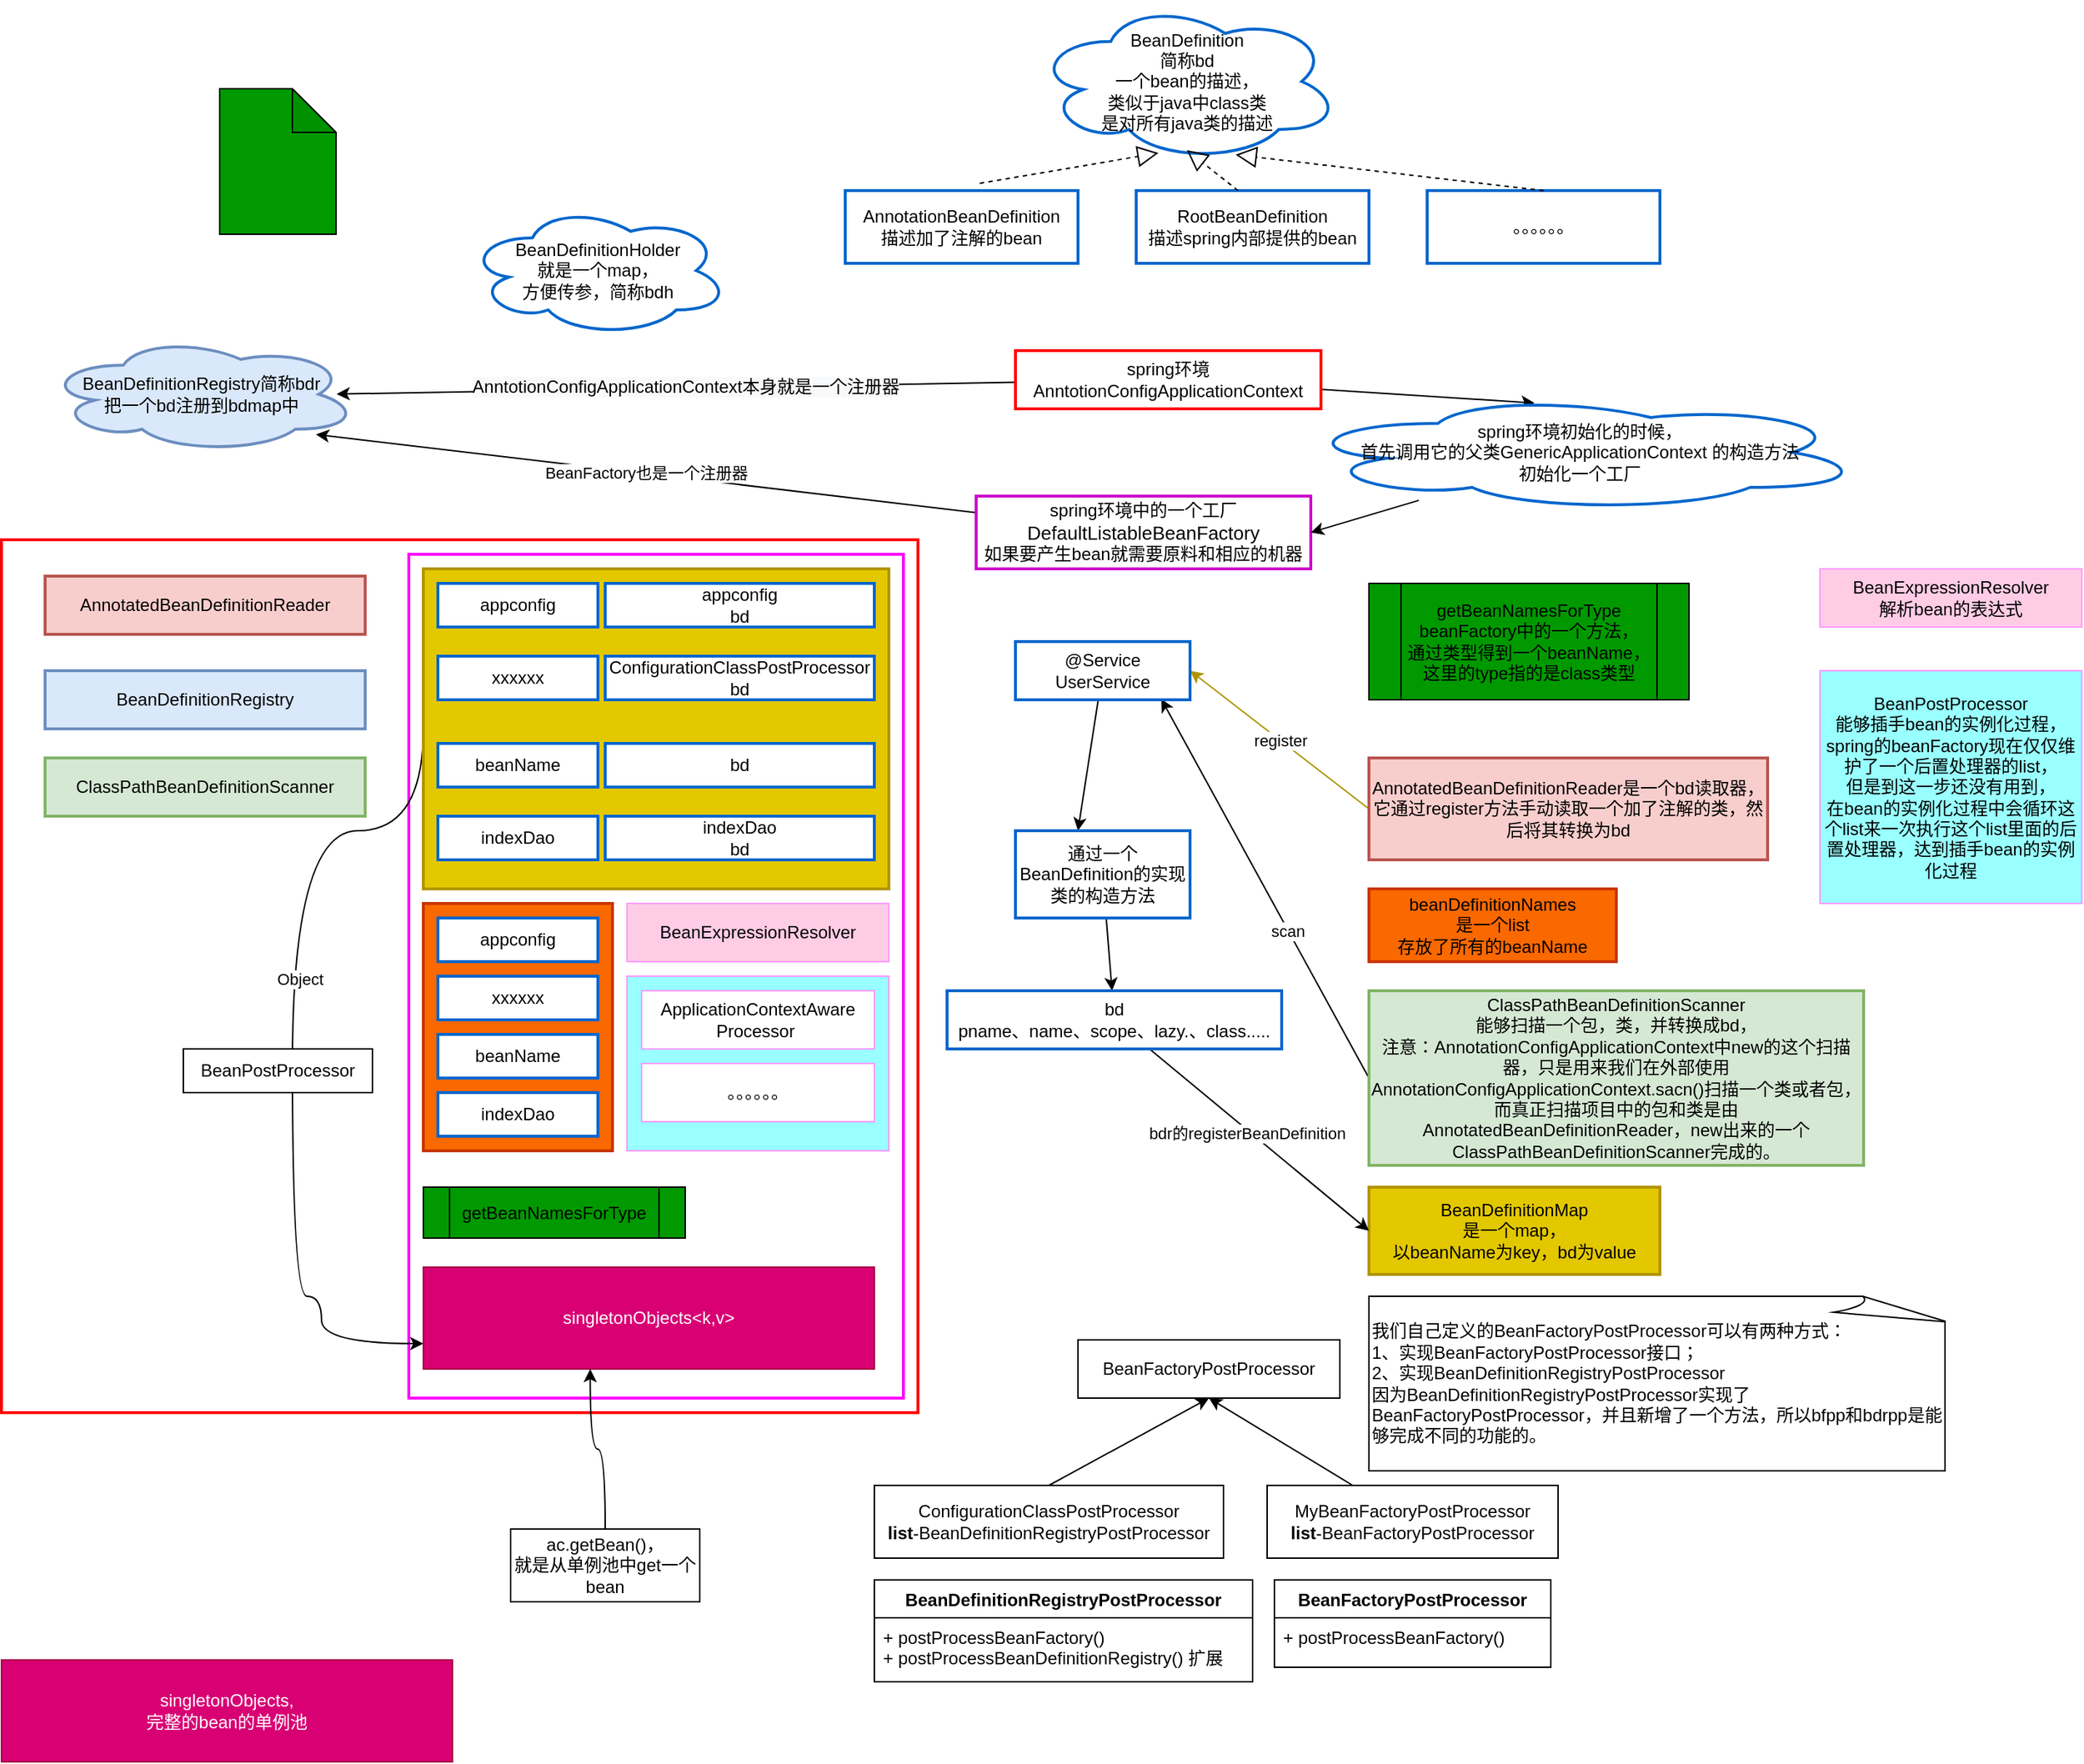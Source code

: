 <mxfile version="14.0.1" type="github">
  <diagram id="CidMBvIP4f-NS0v2727S" name="Page-1">
    <mxGraphModel dx="1324" dy="1821" grid="1" gridSize="10" guides="1" tooltips="1" connect="1" arrows="1" fold="1" page="1" pageScale="1" pageWidth="827" pageHeight="1169" math="0" shadow="0">
      <root>
        <mxCell id="0" />
        <mxCell id="1" parent="0" />
        <mxCell id="_ueLWcWFyqZesx51SNEB-1" value="" style="rounded=0;whiteSpace=wrap;html=1;strokeWidth=2;strokeColor=#FF0000;fontStyle=1" parent="1" vertex="1">
          <mxGeometry x="10" y="110" width="630" height="600" as="geometry" />
        </mxCell>
        <mxCell id="_ueLWcWFyqZesx51SNEB-64" style="edgeStyle=none;rounded=0;orthogonalLoop=1;jettySize=auto;html=1;entryX=0.42;entryY=0.075;entryDx=0;entryDy=0;entryPerimeter=0;strokeColor=#000000;" parent="1" source="_ueLWcWFyqZesx51SNEB-9" target="_ueLWcWFyqZesx51SNEB-16" edge="1">
          <mxGeometry relative="1" as="geometry" />
        </mxCell>
        <mxCell id="QpV1V6VSBO6eqogt99Tp-8" style="edgeStyle=none;rounded=0;orthogonalLoop=1;jettySize=auto;html=1;entryX=0.932;entryY=0.498;entryDx=0;entryDy=0;entryPerimeter=0;strokeWidth=1;" parent="1" source="_ueLWcWFyqZesx51SNEB-9" target="_ueLWcWFyqZesx51SNEB-21" edge="1">
          <mxGeometry relative="1" as="geometry" />
        </mxCell>
        <mxCell id="QpV1V6VSBO6eqogt99Tp-9" value="&lt;span style=&quot;font-size: 12px ; background-color: rgb(248 , 249 , 250)&quot;&gt;AnntotionConfigApplicationContext本身就是一个注册器&lt;/span&gt;" style="edgeLabel;html=1;align=center;verticalAlign=middle;resizable=0;points=[];" parent="QpV1V6VSBO6eqogt99Tp-8" vertex="1" connectable="0">
          <mxGeometry x="0.226" y="-2" relative="1" as="geometry">
            <mxPoint x="58.9" as="offset" />
          </mxGeometry>
        </mxCell>
        <mxCell id="_ueLWcWFyqZesx51SNEB-9" value="spring环境&lt;br&gt;AnntotionConfigApplicationContext" style="rounded=0;whiteSpace=wrap;html=1;strokeColor=#FF0000;strokeWidth=2;" parent="1" vertex="1">
          <mxGeometry x="707" y="-20" width="210" height="40" as="geometry" />
        </mxCell>
        <mxCell id="_ueLWcWFyqZesx51SNEB-10" value="" style="rounded=0;whiteSpace=wrap;html=1;strokeWidth=2;fillColor=none;strokeColor=#FF00FF;" parent="1" vertex="1">
          <mxGeometry x="290" y="120" width="340" height="580" as="geometry" />
        </mxCell>
        <mxCell id="QpV1V6VSBO6eqogt99Tp-7" value="BeanFactory也是一个注册器" style="rounded=0;orthogonalLoop=1;jettySize=auto;html=1;entryX=0.866;entryY=0.845;entryDx=0;entryDy=0;entryPerimeter=0;strokeWidth=1;" parent="1" source="_ueLWcWFyqZesx51SNEB-11" target="_ueLWcWFyqZesx51SNEB-21" edge="1">
          <mxGeometry relative="1" as="geometry" />
        </mxCell>
        <mxCell id="_ueLWcWFyqZesx51SNEB-11" value="spring环境中的一个工厂&lt;span style=&quot;font-size: 13px&quot;&gt;DefaultListableBeanFactory&lt;br&gt;&lt;/span&gt;如果要产生bean就需要原料和相应的机器" style="rounded=0;whiteSpace=wrap;html=1;strokeWidth=2;strokeColor=#CC00CC;" parent="1" vertex="1">
          <mxGeometry x="680" y="80" width="230" height="50" as="geometry" />
        </mxCell>
        <mxCell id="QtkPJycpUKXicVEQzF9f-3" style="orthogonalLoop=1;jettySize=auto;html=1;exitX=0;exitY=0.5;exitDx=0;exitDy=0;entryX=0;entryY=0.75;entryDx=0;entryDy=0;edgeStyle=orthogonalEdgeStyle;curved=1;strokeWidth=1;" edge="1" parent="1" source="_ueLWcWFyqZesx51SNEB-13" target="QtkPJycpUKXicVEQzF9f-1">
          <mxGeometry relative="1" as="geometry">
            <Array as="points">
              <mxPoint x="300" y="310" />
              <mxPoint x="210" y="310" />
              <mxPoint x="210" y="630" />
              <mxPoint x="230" y="630" />
              <mxPoint x="230" y="663" />
            </Array>
          </mxGeometry>
        </mxCell>
        <mxCell id="QtkPJycpUKXicVEQzF9f-4" value="Object" style="edgeLabel;html=1;align=center;verticalAlign=middle;resizable=0;points=[];" vertex="1" connectable="0" parent="QtkPJycpUKXicVEQzF9f-3">
          <mxGeometry x="-0.13" y="5" relative="1" as="geometry">
            <mxPoint as="offset" />
          </mxGeometry>
        </mxCell>
        <mxCell id="_ueLWcWFyqZesx51SNEB-13" value="" style="rounded=0;whiteSpace=wrap;html=1;strokeColor=#B09500;strokeWidth=2;fillColor=#e3c800;fontColor=#ffffff;" parent="1" vertex="1">
          <mxGeometry x="300" y="130" width="320" height="220" as="geometry" />
        </mxCell>
        <mxCell id="_ueLWcWFyqZesx51SNEB-14" value="appconfig" style="rounded=0;whiteSpace=wrap;html=1;strokeColor=#0066CC;strokeWidth=2;" parent="1" vertex="1">
          <mxGeometry x="310" y="140" width="110" height="30" as="geometry" />
        </mxCell>
        <mxCell id="_ueLWcWFyqZesx51SNEB-65" style="edgeStyle=none;rounded=0;orthogonalLoop=1;jettySize=auto;html=1;entryX=1;entryY=0.5;entryDx=0;entryDy=0;strokeColor=#000000;" parent="1" source="_ueLWcWFyqZesx51SNEB-16" target="_ueLWcWFyqZesx51SNEB-11" edge="1">
          <mxGeometry relative="1" as="geometry" />
        </mxCell>
        <mxCell id="_ueLWcWFyqZesx51SNEB-16" value="spring环境初始化的时候，&lt;br&gt;首先调用它的父类GenericApplicationContext 的构造方法&lt;br&gt;初始化一个工厂" style="ellipse;shape=cloud;whiteSpace=wrap;html=1;strokeColor=#0066CC;strokeWidth=2;" parent="1" vertex="1">
          <mxGeometry x="900" y="10" width="390" height="80" as="geometry" />
        </mxCell>
        <mxCell id="_ueLWcWFyqZesx51SNEB-17" value="AnnotatedBeanDefinitionReader" style="rounded=0;whiteSpace=wrap;html=1;strokeColor=#b85450;strokeWidth=2;fillColor=#f8cecc;" parent="1" vertex="1">
          <mxGeometry x="40" y="135" width="220" height="40" as="geometry" />
        </mxCell>
        <mxCell id="_ueLWcWFyqZesx51SNEB-54" value="register" style="orthogonalLoop=1;jettySize=auto;html=1;exitX=0;exitY=0.5;exitDx=0;exitDy=0;rounded=0;entryX=1;entryY=0.5;entryDx=0;entryDy=0;fillColor=#e3c800;strokeColor=#B09500;" parent="1" source="_ueLWcWFyqZesx51SNEB-19" target="_ueLWcWFyqZesx51SNEB-51" edge="1">
          <mxGeometry relative="1" as="geometry" />
        </mxCell>
        <mxCell id="_ueLWcWFyqZesx51SNEB-19" value="AnnotatedBeanDefinitionReader是一个bd读取器，它通过register方法手动读取一个加了注解的类，然后将其转换为bd" style="rounded=0;whiteSpace=wrap;html=1;strokeColor=#b85450;strokeWidth=2;fillColor=#f8cecc;" parent="1" vertex="1">
          <mxGeometry x="950" y="260" width="274" height="70" as="geometry" />
        </mxCell>
        <mxCell id="_ueLWcWFyqZesx51SNEB-20" value="BeanDefinitionRegistry" style="rounded=0;whiteSpace=wrap;html=1;strokeColor=#6c8ebf;strokeWidth=2;fillColor=#dae8fc;" parent="1" vertex="1">
          <mxGeometry x="40" y="200" width="220" height="40" as="geometry" />
        </mxCell>
        <mxCell id="_ueLWcWFyqZesx51SNEB-21" value="BeanDefinitionRegistry简称bdr&lt;br&gt;把一个bd注册到bdmap中" style="ellipse;shape=cloud;whiteSpace=wrap;html=1;strokeColor=#6c8ebf;strokeWidth=2;fillColor=#dae8fc;" parent="1" vertex="1">
          <mxGeometry x="40" y="-30" width="215" height="80" as="geometry" />
        </mxCell>
        <mxCell id="_ueLWcWFyqZesx51SNEB-22" value="ClassPathBeanDefinitionScanner" style="rounded=0;whiteSpace=wrap;html=1;strokeColor=#82b366;strokeWidth=2;fillColor=#d5e8d4;" parent="1" vertex="1">
          <mxGeometry x="40" y="260" width="220" height="40" as="geometry" />
        </mxCell>
        <mxCell id="_ueLWcWFyqZesx51SNEB-59" style="edgeStyle=none;rounded=0;orthogonalLoop=1;jettySize=auto;html=1;entryX=0.835;entryY=0.985;entryDx=0;entryDy=0;entryPerimeter=0;strokeColor=#000000;exitX=0;exitY=0.5;exitDx=0;exitDy=0;" parent="1" source="_ueLWcWFyqZesx51SNEB-23" target="_ueLWcWFyqZesx51SNEB-51" edge="1">
          <mxGeometry relative="1" as="geometry">
            <mxPoint x="920" y="420" as="sourcePoint" />
          </mxGeometry>
        </mxCell>
        <mxCell id="_ueLWcWFyqZesx51SNEB-60" value="scan" style="edgeLabel;html=1;align=center;verticalAlign=middle;resizable=0;points=[];" parent="_ueLWcWFyqZesx51SNEB-59" vertex="1" connectable="0">
          <mxGeometry x="-0.226" y="1" relative="1" as="geometry">
            <mxPoint y="-1" as="offset" />
          </mxGeometry>
        </mxCell>
        <mxCell id="_ueLWcWFyqZesx51SNEB-23" value="ClassPathBeanDefinitionScanner&lt;br&gt;能够扫描一个包，类，并转换成bd，&lt;br&gt;注意：AnnotationConfigApplicationContext中new的这个扫描器，只是用来我们在外部使用AnnotationConfigApplicationContext.sacn()扫描一个类或者包，&lt;br&gt;而真正扫描项目中的包和类是由AnnotatedBeanDefinitionReader，new出来的一个ClassPathBeanDefinitionScanner完成的。" style="rounded=0;whiteSpace=wrap;html=1;strokeColor=#82b366;strokeWidth=2;fillColor=#d5e8d4;" parent="1" vertex="1">
          <mxGeometry x="950" y="420" width="340" height="120" as="geometry" />
        </mxCell>
        <mxCell id="_ueLWcWFyqZesx51SNEB-24" value="BeanDefinitionHolder&lt;br&gt;就是一个map，&lt;br&gt;方便传参，简称bdh" style="ellipse;shape=cloud;whiteSpace=wrap;html=1;strokeColor=#0066CC;strokeWidth=2;" parent="1" vertex="1">
          <mxGeometry x="330" y="-120" width="180" height="90" as="geometry" />
        </mxCell>
        <mxCell id="_ueLWcWFyqZesx51SNEB-25" value="BeanDefinition&lt;br&gt;简称bd&lt;br&gt;一个bean的描述，&lt;br&gt;类似于java中class类&lt;br&gt;是对所有java类的描述" style="ellipse;shape=cloud;whiteSpace=wrap;html=1;strokeColor=#0066CC;strokeWidth=2;" parent="1" vertex="1">
          <mxGeometry x="720" y="-260" width="210" height="110" as="geometry" />
        </mxCell>
        <mxCell id="_ueLWcWFyqZesx51SNEB-27" value="AnnotationBeanDefinition&lt;br&gt;描述加了注解的bean" style="rounded=0;whiteSpace=wrap;html=1;strokeColor=#0066CC;strokeWidth=2;" parent="1" vertex="1">
          <mxGeometry x="590" y="-130" width="160" height="50" as="geometry" />
        </mxCell>
        <mxCell id="_ueLWcWFyqZesx51SNEB-29" value="RootBeanDefinition&lt;br&gt;描述spring内部提供的bean" style="rounded=0;whiteSpace=wrap;html=1;strokeColor=#0066CC;strokeWidth=2;" parent="1" vertex="1">
          <mxGeometry x="790" y="-130" width="160" height="50" as="geometry" />
        </mxCell>
        <mxCell id="_ueLWcWFyqZesx51SNEB-30" value="。。。。。。" style="rounded=0;whiteSpace=wrap;html=1;strokeColor=#0066CC;strokeWidth=2;" parent="1" vertex="1">
          <mxGeometry x="990" y="-130" width="160" height="50" as="geometry" />
        </mxCell>
        <mxCell id="_ueLWcWFyqZesx51SNEB-31" value="" style="endArrow=block;dashed=1;endFill=0;endSize=12;html=1;exitX=0.578;exitY=-0.1;exitDx=0;exitDy=0;exitPerimeter=0;entryX=0.406;entryY=0.947;entryDx=0;entryDy=0;entryPerimeter=0;" parent="1" source="_ueLWcWFyqZesx51SNEB-27" target="_ueLWcWFyqZesx51SNEB-25" edge="1">
          <mxGeometry width="160" relative="1" as="geometry">
            <mxPoint x="740" y="-150" as="sourcePoint" />
            <mxPoint x="765" y="-230" as="targetPoint" />
          </mxGeometry>
        </mxCell>
        <mxCell id="_ueLWcWFyqZesx51SNEB-32" value="" style="endArrow=block;dashed=1;endFill=0;endSize=12;html=1;exitX=0.578;exitY=-0.1;exitDx=0;exitDy=0;exitPerimeter=0;entryX=0.499;entryY=0.929;entryDx=0;entryDy=0;entryPerimeter=0;" parent="1" target="_ueLWcWFyqZesx51SNEB-25" edge="1">
          <mxGeometry width="160" relative="1" as="geometry">
            <mxPoint x="860" y="-130" as="sourcePoint" />
            <mxPoint x="931.18" y="-217.2" as="targetPoint" />
          </mxGeometry>
        </mxCell>
        <mxCell id="_ueLWcWFyqZesx51SNEB-33" value="" style="endArrow=block;dashed=1;endFill=0;endSize=12;html=1;exitX=0.5;exitY=0;exitDx=0;exitDy=0;entryX=0.659;entryY=0.958;entryDx=0;entryDy=0;entryPerimeter=0;" parent="1" source="_ueLWcWFyqZesx51SNEB-30" target="_ueLWcWFyqZesx51SNEB-25" edge="1">
          <mxGeometry width="160" relative="1" as="geometry">
            <mxPoint x="870" y="-120" as="sourcePoint" />
            <mxPoint x="774.79" y="-217.81" as="targetPoint" />
          </mxGeometry>
        </mxCell>
        <mxCell id="_ueLWcWFyqZesx51SNEB-35" value="xxxxxx" style="rounded=0;whiteSpace=wrap;html=1;strokeColor=#0066CC;strokeWidth=2;" parent="1" vertex="1">
          <mxGeometry x="310" y="190" width="110" height="30" as="geometry" />
        </mxCell>
        <mxCell id="_ueLWcWFyqZesx51SNEB-38" value="appconfig&lt;br&gt;bd" style="rounded=0;whiteSpace=wrap;html=1;strokeColor=#0066CC;strokeWidth=2;" parent="1" vertex="1">
          <mxGeometry x="425" y="140" width="185" height="30" as="geometry" />
        </mxCell>
        <mxCell id="_ueLWcWFyqZesx51SNEB-39" value="ConfigurationClassPostProcessor&lt;br&gt;bd" style="rounded=0;whiteSpace=wrap;html=1;strokeColor=#0066CC;strokeWidth=2;" parent="1" vertex="1">
          <mxGeometry x="425" y="190" width="185" height="30" as="geometry" />
        </mxCell>
        <mxCell id="_ueLWcWFyqZesx51SNEB-42" value="indexDao&lt;br&gt;bd" style="rounded=0;whiteSpace=wrap;html=1;strokeColor=#0066CC;strokeWidth=2;" parent="1" vertex="1">
          <mxGeometry x="425" y="300" width="185" height="30" as="geometry" />
        </mxCell>
        <mxCell id="_ueLWcWFyqZesx51SNEB-43" value="&lt;font color=&quot;#000000&quot;&gt;BeanDefinitionMap&lt;br&gt;是一个map，&lt;br&gt;以beanName为key，bd为value&lt;/font&gt;" style="rounded=0;whiteSpace=wrap;html=1;strokeColor=#B09500;strokeWidth=2;fillColor=#e3c800;fontColor=#ffffff;" parent="1" vertex="1">
          <mxGeometry x="950" y="555" width="200" height="60" as="geometry" />
        </mxCell>
        <mxCell id="_ueLWcWFyqZesx51SNEB-44" value="" style="rounded=0;whiteSpace=wrap;html=1;strokeColor=#C73500;strokeWidth=2;fillColor=#fa6800;fontColor=#ffffff;" parent="1" vertex="1">
          <mxGeometry x="300" y="360" width="130" height="170" as="geometry" />
        </mxCell>
        <mxCell id="_ueLWcWFyqZesx51SNEB-46" value="appconfig&lt;span style=&quot;color: rgba(0 , 0 , 0 , 0) ; font-family: monospace ; font-size: 0px&quot;&gt;%3CmxGraphModel%3E%3Croot%3E%3CmxCell%20id%3D%220%22%2F%3E%3CmxCell%20id%3D%221%22%20parent%3D%220%22%2F%3E%3CmxCell%20id%3D%222%22%20value%3D%22indexDao%22%20style%3D%22rounded%3D0%3BwhiteSpace%3Dwrap%3Bhtml%3D1%3BstrokeColor%3D%230066CC%3BstrokeWidth%3D2%3B%22%20vertex%3D%221%22%20parent%3D%221%22%3E%3CmxGeometry%20x%3D%22310%22%20y%3D%22320%22%20width%3D%22110%22%20height%3D%2230%22%20as%3D%22geometry%22%2F%3E%3C%2FmxCell%3E%3C%2Froot%3E%3C%2FmxGraphModel%3E&lt;/span&gt;" style="rounded=0;whiteSpace=wrap;html=1;strokeColor=#0066CC;strokeWidth=2;" parent="1" vertex="1">
          <mxGeometry x="310" y="370" width="110" height="30" as="geometry" />
        </mxCell>
        <mxCell id="_ueLWcWFyqZesx51SNEB-47" value="xxxxxx" style="rounded=0;whiteSpace=wrap;html=1;strokeColor=#0066CC;strokeWidth=2;" parent="1" vertex="1">
          <mxGeometry x="310" y="410" width="110" height="30" as="geometry" />
        </mxCell>
        <mxCell id="_ueLWcWFyqZesx51SNEB-48" value="beanName" style="rounded=0;whiteSpace=wrap;html=1;strokeColor=#0066CC;strokeWidth=2;" parent="1" vertex="1">
          <mxGeometry x="310" y="450" width="110" height="30" as="geometry" />
        </mxCell>
        <mxCell id="_ueLWcWFyqZesx51SNEB-49" value="indexDao" style="rounded=0;whiteSpace=wrap;html=1;strokeColor=#0066CC;strokeWidth=2;" parent="1" vertex="1">
          <mxGeometry x="310" y="490" width="110" height="30" as="geometry" />
        </mxCell>
        <mxCell id="_ueLWcWFyqZesx51SNEB-50" value="&lt;font color=&quot;#000000&quot;&gt;beanDefinitionNames&lt;br&gt;是一个list&lt;br&gt;存放了所有的beanName&lt;/font&gt;" style="rounded=0;whiteSpace=wrap;html=1;strokeColor=#C73500;strokeWidth=2;fillColor=#fa6800;fontColor=#ffffff;" parent="1" vertex="1">
          <mxGeometry x="950" y="350" width="170" height="50" as="geometry" />
        </mxCell>
        <mxCell id="_ueLWcWFyqZesx51SNEB-55" style="edgeStyle=none;rounded=0;orthogonalLoop=1;jettySize=auto;html=1;entryX=0.358;entryY=0;entryDx=0;entryDy=0;entryPerimeter=0;strokeColor=#000000;" parent="1" source="_ueLWcWFyqZesx51SNEB-51" target="_ueLWcWFyqZesx51SNEB-52" edge="1">
          <mxGeometry relative="1" as="geometry" />
        </mxCell>
        <mxCell id="_ueLWcWFyqZesx51SNEB-51" value="@Service&lt;br&gt;UserService" style="rounded=0;whiteSpace=wrap;html=1;strokeColor=#0066CC;strokeWidth=2;" parent="1" vertex="1">
          <mxGeometry x="707" y="180" width="120" height="40" as="geometry" />
        </mxCell>
        <mxCell id="_ueLWcWFyqZesx51SNEB-56" value="" style="edgeStyle=none;rounded=0;orthogonalLoop=1;jettySize=auto;html=1;strokeColor=#000000;" parent="1" source="_ueLWcWFyqZesx51SNEB-52" target="_ueLWcWFyqZesx51SNEB-53" edge="1">
          <mxGeometry relative="1" as="geometry" />
        </mxCell>
        <mxCell id="_ueLWcWFyqZesx51SNEB-52" value="通过一个BeanDefinition的实现类的构造方法" style="rounded=0;whiteSpace=wrap;html=1;strokeColor=#0066CC;strokeWidth=2;" parent="1" vertex="1">
          <mxGeometry x="707" y="310" width="120" height="60" as="geometry" />
        </mxCell>
        <mxCell id="_ueLWcWFyqZesx51SNEB-57" style="edgeStyle=none;rounded=0;orthogonalLoop=1;jettySize=auto;html=1;entryX=0;entryY=0.5;entryDx=0;entryDy=0;strokeColor=#000000;" parent="1" source="_ueLWcWFyqZesx51SNEB-53" target="_ueLWcWFyqZesx51SNEB-43" edge="1">
          <mxGeometry relative="1" as="geometry" />
        </mxCell>
        <mxCell id="_ueLWcWFyqZesx51SNEB-58" value="bdr的registerBeanDefinition" style="edgeLabel;html=1;align=center;verticalAlign=middle;resizable=0;points=[];" parent="_ueLWcWFyqZesx51SNEB-57" vertex="1" connectable="0">
          <mxGeometry x="-0.249" y="4" relative="1" as="geometry">
            <mxPoint x="7.31" y="13.75" as="offset" />
          </mxGeometry>
        </mxCell>
        <mxCell id="_ueLWcWFyqZesx51SNEB-53" value="bd&lt;br&gt;pname、name、scope、lazy.、class....." style="rounded=0;whiteSpace=wrap;html=1;strokeColor=#0066CC;strokeWidth=2;" parent="1" vertex="1">
          <mxGeometry x="660" y="420" width="230" height="40" as="geometry" />
        </mxCell>
        <mxCell id="QpV1V6VSBO6eqogt99Tp-1" value="BeanExpressionResolver" style="rounded=0;whiteSpace=wrap;html=1;strokeColor=#FF99FF;fillColor=#FFCCE6;" parent="1" vertex="1">
          <mxGeometry x="440" y="360" width="180" height="40" as="geometry" />
        </mxCell>
        <mxCell id="QpV1V6VSBO6eqogt99Tp-2" value="" style="rounded=0;whiteSpace=wrap;html=1;strokeColor=#FF99FF;fillColor=#99FFFF;" parent="1" vertex="1">
          <mxGeometry x="440" y="410" width="180" height="120" as="geometry" />
        </mxCell>
        <mxCell id="QpV1V6VSBO6eqogt99Tp-3" value="ApplicationContextAware&lt;br&gt;Processor&amp;nbsp;" style="rounded=0;whiteSpace=wrap;html=1;strokeColor=#FF99FF;fillColor=#FFFFFF;" parent="1" vertex="1">
          <mxGeometry x="450" y="420" width="160" height="40" as="geometry" />
        </mxCell>
        <mxCell id="QpV1V6VSBO6eqogt99Tp-4" value="。。。。。。" style="rounded=0;whiteSpace=wrap;html=1;strokeColor=#FF99FF;fillColor=#FFFFFF;" parent="1" vertex="1">
          <mxGeometry x="450" y="470" width="160" height="40" as="geometry" />
        </mxCell>
        <mxCell id="QpV1V6VSBO6eqogt99Tp-5" value="BeanPostProcessor&lt;br&gt;能够插手bean的实例化过程，&lt;br&gt;spring的beanFactory现在仅仅维护了一个后置处理器的list，&lt;br&gt;但是到这一步还没有用到，&lt;br&gt;在bean的实例化过程中会循环这个list来一次执行这个list里面的后置处理器，达到插手bean的实例化过程" style="rounded=0;whiteSpace=wrap;html=1;strokeColor=#FF99FF;fillColor=#99FFFF;" parent="1" vertex="1">
          <mxGeometry x="1260" y="200" width="180" height="160" as="geometry" />
        </mxCell>
        <mxCell id="QpV1V6VSBO6eqogt99Tp-6" value="BeanExpressionResolver&lt;br&gt;解析bean的表达式" style="rounded=0;whiteSpace=wrap;html=1;strokeColor=#FF99FF;fillColor=#FFCCE6;" parent="1" vertex="1">
          <mxGeometry x="1260" y="130" width="180" height="40" as="geometry" />
        </mxCell>
        <mxCell id="QpV1V6VSBO6eqogt99Tp-10" value="BeanFactoryPostProcessor" style="rounded=0;whiteSpace=wrap;html=1;fillColor=#FFFFFF;" parent="1" vertex="1">
          <mxGeometry x="750" y="660" width="180" height="40" as="geometry" />
        </mxCell>
        <mxCell id="QpV1V6VSBO6eqogt99Tp-13" style="edgeStyle=none;rounded=0;orthogonalLoop=1;jettySize=auto;html=1;exitX=0.5;exitY=0;exitDx=0;exitDy=0;entryX=0.5;entryY=1;entryDx=0;entryDy=0;strokeWidth=1;" parent="1" source="QpV1V6VSBO6eqogt99Tp-11" target="QpV1V6VSBO6eqogt99Tp-10" edge="1">
          <mxGeometry relative="1" as="geometry" />
        </mxCell>
        <mxCell id="QpV1V6VSBO6eqogt99Tp-11" value="ConfigurationClassPostProcessor&lt;br&gt;&lt;b&gt;list&lt;/b&gt;-BeanDefinitionRegistryPostProcessor" style="rounded=0;whiteSpace=wrap;html=1;fillColor=#FFFFFF;" parent="1" vertex="1">
          <mxGeometry x="610" y="760" width="240" height="50" as="geometry" />
        </mxCell>
        <mxCell id="QpV1V6VSBO6eqogt99Tp-14" style="edgeStyle=none;rounded=0;orthogonalLoop=1;jettySize=auto;html=1;strokeWidth=1;entryX=0.5;entryY=1;entryDx=0;entryDy=0;" parent="1" source="QpV1V6VSBO6eqogt99Tp-12" target="QpV1V6VSBO6eqogt99Tp-10" edge="1">
          <mxGeometry relative="1" as="geometry">
            <mxPoint x="848" y="710" as="targetPoint" />
          </mxGeometry>
        </mxCell>
        <mxCell id="QpV1V6VSBO6eqogt99Tp-12" value="MyBeanFactoryPostProcessor&lt;br&gt;&lt;b&gt;list&lt;/b&gt;-BeanFactoryPostProcessor" style="rounded=0;whiteSpace=wrap;html=1;fillColor=#FFFFFF;" parent="1" vertex="1">
          <mxGeometry x="880" y="760" width="200" height="50" as="geometry" />
        </mxCell>
        <mxCell id="QpV1V6VSBO6eqogt99Tp-15" value="我们自己定义的BeanFactoryPostProcessor可以有两种方式：&lt;br&gt;1、实现BeanFactoryPostProcessor接口；&lt;br&gt;2、实现BeanDefinitionRegistryPostProcessor&lt;br&gt;因为BeanDefinitionRegistryPostProcessor实现了BeanFactoryPostProcessor，并且新增了一个方法，所以bfpp和bdrpp是能够完成不同的功能的。" style="whiteSpace=wrap;html=1;shape=mxgraph.basic.document;strokeColor=#000000;fillColor=#FFFFFF;align=left;" parent="1" vertex="1">
          <mxGeometry x="950" y="630" width="400" height="120" as="geometry" />
        </mxCell>
        <mxCell id="QpV1V6VSBO6eqogt99Tp-23" value="BeanDefinitionRegistryPostProcessor" style="swimlane;fontStyle=1;align=center;verticalAlign=top;childLayout=stackLayout;horizontal=1;startSize=26;horizontalStack=0;resizeParent=1;resizeParentMax=0;resizeLast=0;collapsible=1;marginBottom=0;strokeColor=#000000;fillColor=#FFFFFF;" parent="1" vertex="1">
          <mxGeometry x="610" y="825" width="260" height="70" as="geometry" />
        </mxCell>
        <mxCell id="QpV1V6VSBO6eqogt99Tp-26" value="+ postProcessBeanFactory()&#xa;+ postProcessBeanDefinitionRegistry() 扩展&#xa;" style="text;strokeColor=none;fillColor=none;align=left;verticalAlign=top;spacingLeft=4;spacingRight=4;overflow=hidden;rotatable=0;points=[[0,0.5],[1,0.5]];portConstraint=eastwest;" parent="QpV1V6VSBO6eqogt99Tp-23" vertex="1">
          <mxGeometry y="26" width="260" height="44" as="geometry" />
        </mxCell>
        <mxCell id="QpV1V6VSBO6eqogt99Tp-27" value="BeanFactoryPostProcessor" style="swimlane;fontStyle=1;align=center;verticalAlign=top;childLayout=stackLayout;horizontal=1;startSize=26;horizontalStack=0;resizeParent=1;resizeParentMax=0;resizeLast=0;collapsible=1;marginBottom=0;strokeColor=#000000;fillColor=#FFFFFF;" parent="1" vertex="1">
          <mxGeometry x="885" y="825" width="190" height="60" as="geometry">
            <mxRectangle x="620" y="926" width="190" height="26" as="alternateBounds" />
          </mxGeometry>
        </mxCell>
        <mxCell id="QpV1V6VSBO6eqogt99Tp-30" value="+ postProcessBeanFactory()" style="text;strokeColor=none;fillColor=none;align=left;verticalAlign=top;spacingLeft=4;spacingRight=4;overflow=hidden;rotatable=0;points=[[0,0.5],[1,0.5]];portConstraint=eastwest;" parent="QpV1V6VSBO6eqogt99Tp-27" vertex="1">
          <mxGeometry y="26" width="190" height="34" as="geometry" />
        </mxCell>
        <mxCell id="QpV1V6VSBO6eqogt99Tp-34" value="bd" style="rounded=0;whiteSpace=wrap;html=1;strokeColor=#0066CC;strokeWidth=2;" parent="1" vertex="1">
          <mxGeometry x="425" y="250" width="185" height="30" as="geometry" />
        </mxCell>
        <mxCell id="QpV1V6VSBO6eqogt99Tp-35" value="beanName" style="rounded=0;whiteSpace=wrap;html=1;strokeColor=#0066CC;strokeWidth=2;" parent="1" vertex="1">
          <mxGeometry x="310" y="250" width="110" height="30" as="geometry" />
        </mxCell>
        <mxCell id="QpV1V6VSBO6eqogt99Tp-36" value="indexDao" style="rounded=0;whiteSpace=wrap;html=1;strokeColor=#0066CC;strokeWidth=2;" parent="1" vertex="1">
          <mxGeometry x="310" y="300" width="110" height="30" as="geometry" />
        </mxCell>
        <mxCell id="QpV1V6VSBO6eqogt99Tp-37" value="getBeanNamesForType" style="shape=process;whiteSpace=wrap;html=1;backgroundOutline=1;strokeColor=#000000;fillColor=#009900;" parent="1" vertex="1">
          <mxGeometry x="300" y="555" width="180" height="35" as="geometry" />
        </mxCell>
        <mxCell id="QpV1V6VSBO6eqogt99Tp-38" value="getBeanNamesForType&lt;br&gt;beanFactory中的一个方法，&lt;br&gt;通过类型得到一个beanName，&lt;br&gt;这里的type指的是class类型" style="shape=process;whiteSpace=wrap;html=1;backgroundOutline=1;strokeColor=#000000;fillColor=#009900;" parent="1" vertex="1">
          <mxGeometry x="950" y="140" width="220" height="80" as="geometry" />
        </mxCell>
        <mxCell id="QpV1V6VSBO6eqogt99Tp-39" value="" style="shape=note;whiteSpace=wrap;html=1;backgroundOutline=1;darkOpacity=0.05;strokeColor=#000000;fillColor=#009900;" parent="1" vertex="1">
          <mxGeometry x="160" y="-200" width="80" height="100" as="geometry" />
        </mxCell>
        <mxCell id="QtkPJycpUKXicVEQzF9f-1" value="singletonObjects&amp;lt;k,v&amp;gt;" style="rounded=0;whiteSpace=wrap;html=1;fillColor=#d80073;strokeColor=#A50040;fontColor=#ffffff;" vertex="1" parent="1">
          <mxGeometry x="300" y="610" width="310" height="70" as="geometry" />
        </mxCell>
        <mxCell id="QtkPJycpUKXicVEQzF9f-2" value="BeanPostProcessor" style="rounded=0;whiteSpace=wrap;html=1;" vertex="1" parent="1">
          <mxGeometry x="135" y="460" width="130" height="30" as="geometry" />
        </mxCell>
        <mxCell id="QtkPJycpUKXicVEQzF9f-6" style="orthogonalLoop=1;jettySize=auto;html=1;entryX=0.37;entryY=1;entryDx=0;entryDy=0;entryPerimeter=0;strokeWidth=1;edgeStyle=orthogonalEdgeStyle;curved=1;" edge="1" parent="1" source="QtkPJycpUKXicVEQzF9f-5" target="QtkPJycpUKXicVEQzF9f-1">
          <mxGeometry relative="1" as="geometry" />
        </mxCell>
        <mxCell id="QtkPJycpUKXicVEQzF9f-5" value="ac.getBean()，&lt;br&gt;就是从单例池中get一个bean" style="rounded=0;whiteSpace=wrap;html=1;" vertex="1" parent="1">
          <mxGeometry x="360" y="790" width="130" height="50" as="geometry" />
        </mxCell>
        <mxCell id="QtkPJycpUKXicVEQzF9f-7" value="singletonObjects,&lt;br&gt;完整的bean的单例池" style="rounded=0;whiteSpace=wrap;html=1;fillColor=#d80073;strokeColor=#A50040;fontColor=#ffffff;" vertex="1" parent="1">
          <mxGeometry x="10" y="880" width="310" height="70" as="geometry" />
        </mxCell>
      </root>
    </mxGraphModel>
  </diagram>
</mxfile>
